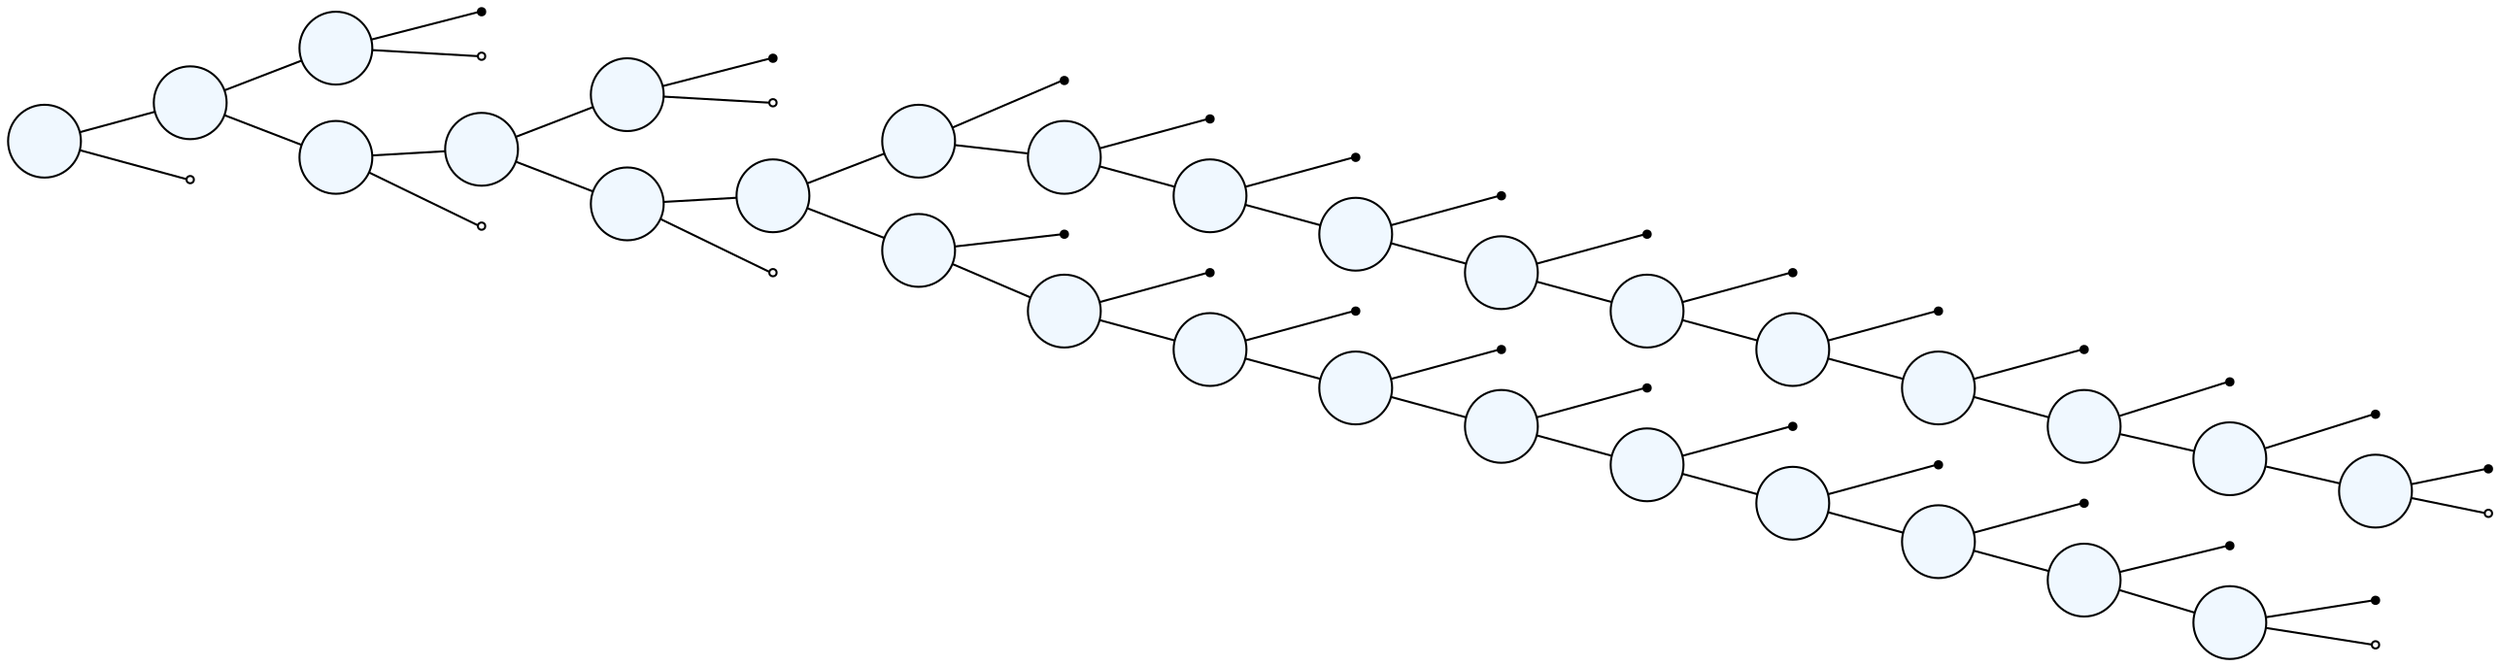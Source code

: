 /*
Automatically generated by Xholon version 0.9.1, using org.primordion.ef.Xholon2GraphvizBT.java
Fri May 31 16:17:05 GMT-400 2019 1559333825443
model: Cell - BioSystems paper
www.primordion.com/Xholon

To view this file, use Graphviz dot|fdp|neato|twopi|circo|sfdp from http://www.graphviz.org/
For example, to generate an SVG file:
  dot -Tsvg -O ExtraCellularSpace_0_1559333825443.gv
Alternatively try one of these:
  dot -Tsvg -O ExtraCellularSpace_0_1559333825443.gv
  dot -Tsvg -O -Grankdir=LR ExtraCellularSpace_0_1559333825443.gv
  fdp -Tsvg -O ExtraCellularSpace_0_1559333825443.gv
  neato -Tsvg -O ExtraCellularSpace_0_1559333825443.gv
  circo -Tsvg -O ExtraCellularSpace_0_1559333825443.gv
Or use one of: -Tgif -Tjpg -Tpdf -Tpng -Txdot -Txlib
See also: http://www.webgraphviz.com/
See also: http://rise4fun.com/agl/

To repeat this Xholon export:
 $wnd.xh.xport("GraphvizBT", $wnd.xh.root(), '{"gvFileExt":".gv","gvGraph":"graph","layout":"dot","edgeOp":"--","gvCluster":"","shouldShowStateMachineEntities":false,"filter":"--Behavior,Script","nameTemplateNodeId":"^^^^i^","nameTemplateNodeLabel":"R^^^^^","shouldQuoteLabels":true,"shouldShowLinks":false,"shouldShowLinkLabels":false,"shouldSpecifyLayout":false,"maxLabelLen":1,"shouldColor":true,"defaultNodeColor":"#f0f8ff","bgGraphColor":"white","shouldSpecifyShape":true,"shape":"circle","shouldSpecifySize":true,"size":"22","shouldSpecifyFontname":true,"fontname":"\"Courier New\"","shouldSpecifyArrowhead":false,"arrowhead":"vee","shouldSpecifyStylesheet":true,"stylesheet":"Xholon.css","shouldSpecifyRankdir":true,"rankdir":"LR","shouldDisplayGraph":true,"outputFormat":"svg"}');
*/
graph 0 {
 graph [label="",id="ExtraCellularSpace",stylesheet="Xholon.css",rankdir=LR,size=22,fontname="Courier New",bgcolor=white]
 node [style=filled,fillcolor="#f0f8ff",shape=circle,fontname="Courier New"]
0 [label="" id="ExtraCellularSpace"]
0 -- 1;
1 [label="" id="ExtraCellularSpace/ExtraCellularSolution"]
1 -- 2;
2 [label="" id="ExtraCellularSpace/ExtraCellularSolution/Glucose"]
null0 [shape=point fillcolor="#000000"];
2 -- null0;
null1 [shape=point fillcolor="#ffffff"];
2 -- null1;
1 -- 3;
3 [label="" id="ExtraCellularSpace/EukaryoticCell"]
3 -- 4;
4 [label="" id="ExtraCellularSpace/EukaryoticCell/CellMembrane"]
4 -- 5;
5 [label="" id="ExtraCellularSpace/EukaryoticCell/CellMembrane/CellBilayer"]
null2 [shape=point fillcolor="#000000"];
5 -- null2;
null3 [shape=point fillcolor="#ffffff"];
5 -- null3;
4 -- 6;
6 [label="" id="ExtraCellularSpace/EukaryoticCell/Cytoplasm"]
6 -- 7;
7 [label="" id="ExtraCellularSpace/EukaryoticCell/Cytoplasm/Cytosol"]
7 -- 8;
8 [label="" id="ExtraCellularSpace/EukaryoticCell/Cytoplasm/Cytosol/Glucose"]
null4 [shape=point fillcolor="#000000"];
8 -- null4;
8 -- 9;
9 [label="" id="ExtraCellularSpace/EukaryoticCell/Cytoplasm/Cytosol/Glucose_6_Phosphate"]
null5 [shape=point fillcolor="#000000"];
9 -- null5;
9 -- 10;
10 [label="" id="ExtraCellularSpace/EukaryoticCell/Cytoplasm/Cytosol/Fructose_6_Phosphate"]
null6 [shape=point fillcolor="#000000"];
10 -- null6;
10 -- 11;
11 [label="" id="ExtraCellularSpace/EukaryoticCell/Cytoplasm/Cytosol/Fructose_1x6_Biphosphate"]
null7 [shape=point fillcolor="#000000"];
11 -- null7;
11 -- 12;
12 [label="" id="ExtraCellularSpace/EukaryoticCell/Cytoplasm/Cytosol/DihydroxyacetonePhosphate"]
null8 [shape=point fillcolor="#000000"];
12 -- null8;
12 -- 13;
13 [label="" id="ExtraCellularSpace/EukaryoticCell/Cytoplasm/Cytosol/Glyceraldehyde_3_Phosphate"]
null9 [shape=point fillcolor="#000000"];
13 -- null9;
13 -- 14;
14 [label="" id="ExtraCellularSpace/EukaryoticCell/Cytoplasm/Cytosol/X1x3_BisphosphoGlycerate"]
null10 [shape=point fillcolor="#000000"];
14 -- null10;
14 -- 15;
15 [label="" id="ExtraCellularSpace/EukaryoticCell/Cytoplasm/Cytosol/X3_PhosphoGlycerate"]
null11 [shape=point fillcolor="#000000"];
15 -- null11;
15 -- 16;
16 [label="" id="ExtraCellularSpace/EukaryoticCell/Cytoplasm/Cytosol/X2_PhosphoGlycerate"]
null12 [shape=point fillcolor="#000000"];
16 -- null12;
16 -- 17;
17 [label="" id="ExtraCellularSpace/EukaryoticCell/Cytoplasm/Cytosol/PhosphoEnolPyruvate"]
null13 [shape=point fillcolor="#000000"];
17 -- null13;
17 -- 18;
18 [label="" id="ExtraCellularSpace/EukaryoticCell/Cytoplasm/Cytosol/Pyruvate"]
null14 [shape=point fillcolor="#000000"];
18 -- null14;
null15 [shape=point fillcolor="#ffffff"];
18 -- null15;
7 -- 19;
19 [label="" id="ExtraCellularSpace/EukaryoticCell/Cytoplasm/Hexokinase"]
null16 [shape=point fillcolor="#000000"];
19 -- null16;
19 -- 20;
20 [label="" id="ExtraCellularSpace/EukaryoticCell/Cytoplasm/PhosphoGlucoIsomerase"]
null17 [shape=point fillcolor="#000000"];
20 -- null17;
20 -- 21;
21 [label="" id="ExtraCellularSpace/EukaryoticCell/Cytoplasm/PhosphoFructokinase"]
null18 [shape=point fillcolor="#000000"];
21 -- null18;
21 -- 22;
22 [label="" id="ExtraCellularSpace/EukaryoticCell/Cytoplasm/Aldolase"]
null19 [shape=point fillcolor="#000000"];
22 -- null19;
22 -- 23;
23 [label="" id="ExtraCellularSpace/EukaryoticCell/Cytoplasm/TriosePhosphateIsomerase"]
null20 [shape=point fillcolor="#000000"];
23 -- null20;
23 -- 24;
24 [label="" id="ExtraCellularSpace/EukaryoticCell/Cytoplasm/Glyceraldehyde_3_phosphateDehydrogenase"]
null21 [shape=point fillcolor="#000000"];
24 -- null21;
24 -- 25;
25 [label="" id="ExtraCellularSpace/EukaryoticCell/Cytoplasm/PhosphoGlycerokinase"]
null22 [shape=point fillcolor="#000000"];
25 -- null22;
25 -- 26;
26 [label="" id="ExtraCellularSpace/EukaryoticCell/Cytoplasm/PhosphoGlyceromutase"]
null23 [shape=point fillcolor="#000000"];
26 -- null23;
26 -- 27;
27 [label="" id="ExtraCellularSpace/EukaryoticCell/Cytoplasm/Enolase"]
null24 [shape=point fillcolor="#000000"];
27 -- null24;
27 -- 28;
28 [label="" id="ExtraCellularSpace/EukaryoticCell/Cytoplasm/PyruvateKinase"]
null25 [shape=point fillcolor="#000000"];
28 -- null25;
null26 [shape=point fillcolor="#ffffff"];
28 -- null26;
null27 [shape=point fillcolor="#ffffff"];
6 -- null27;
null28 [shape=point fillcolor="#ffffff"];
3 -- null28;
null29 [shape=point fillcolor="#ffffff"];
0 -- null29;
}

